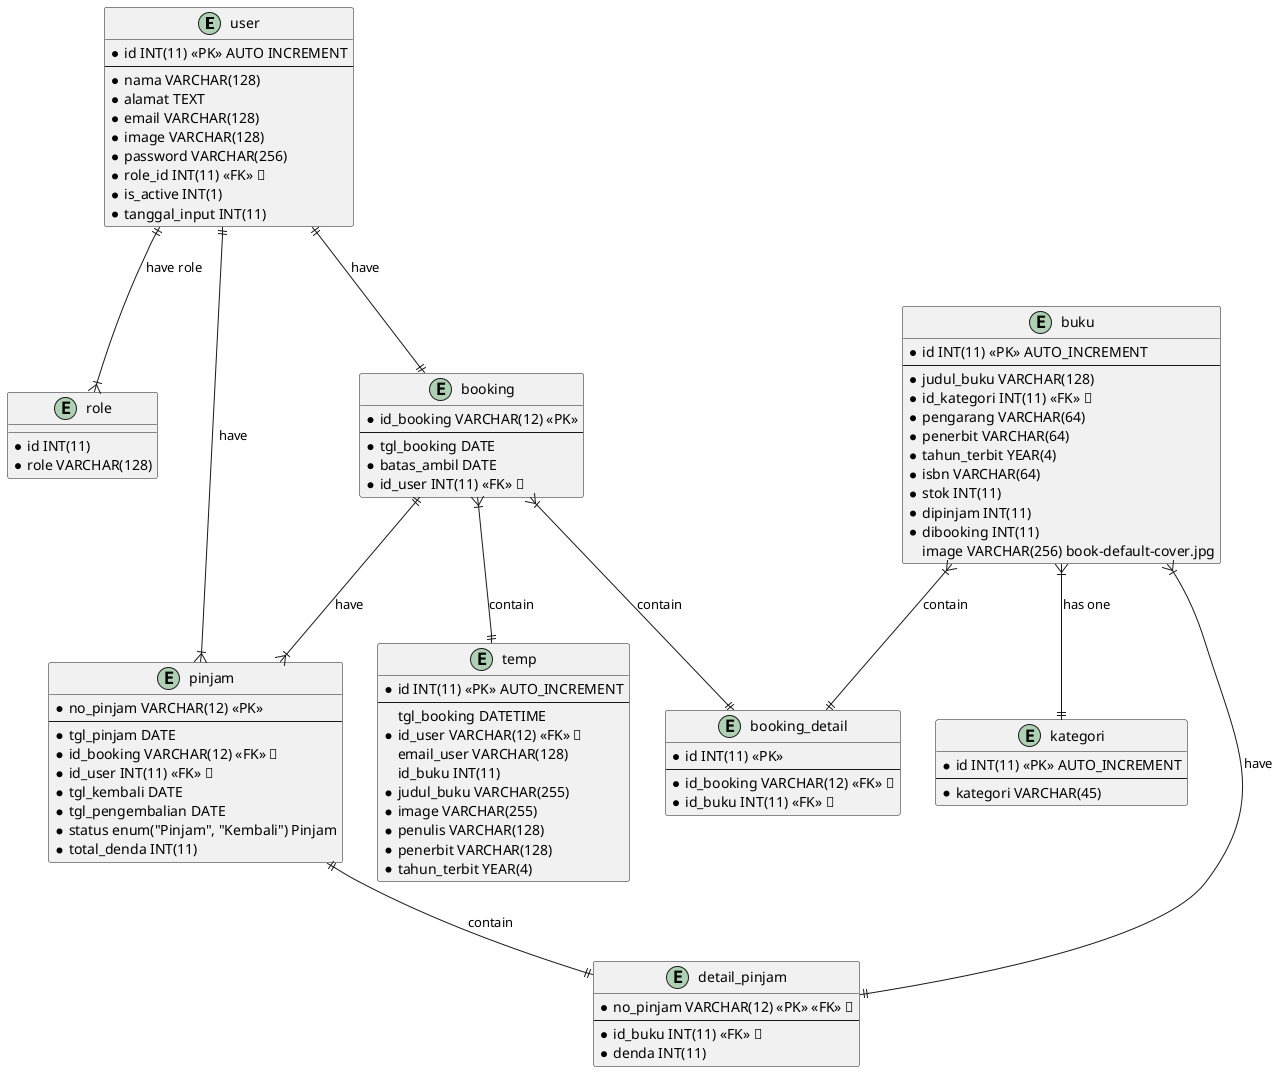 @startuml pustaka-booking

entity user {
    * id INT(11) <<PK>> AUTO INCREMENT
    --
    * nama VARCHAR(128) 
    * alamat TEXT
    * email VARCHAR(128)
    * image VARCHAR(128)
    * password VARCHAR(256)
    * role_id INT(11) <<FK>> 🔑
    * is_active INT(1)
    * tanggal_input INT(11)
}

entity role {
    * id INT(11)
    * role VARCHAR(128)
}

entity kategori {
    * id INT(11) <<PK>> AUTO_INCREMENT
    --
    * kategori VARCHAR(45)
}

entity buku {
    * id INT(11) <<PK>> AUTO_INCREMENT
    --
    * judul_buku VARCHAR(128)
    * id_kategori INT(11) <<FK>> 🔑
    * pengarang VARCHAR(64)
    * penerbit VARCHAR(64)
    * tahun_terbit YEAR(4)
    * isbn VARCHAR(64)
    * stok INT(11)
    * dipinjam INT(11)
    * dibooking INT(11)
      image VARCHAR(256) book-default-cover.jpg
}

entity temp {
    * id INT(11) <<PK>> AUTO_INCREMENT
    --
      tgl_booking DATETIME
    * id_user VARCHAR(12) <<FK>> 🔑
      email_user VARCHAR(128)
      id_buku INT(11)
    * judul_buku VARCHAR(255)
    * image VARCHAR(255)
    * penulis VARCHAR(128)
    * penerbit VARCHAR(128)
    * tahun_terbit YEAR(4)
}

entity booking {
    * id_booking VARCHAR(12) <<PK>>
    --
    * tgl_booking DATE
    * batas_ambil DATE
    * id_user INT(11) <<FK>> 🔑
}

entity booking_detail {
    * id INT(11) <<PK>>
    --
    * id_booking VARCHAR(12) <<FK>> 🔑
    * id_buku INT(11) <<FK>> 🔑
}

entity pinjam {
    * no_pinjam VARCHAR(12) <<PK>>
    --
    * tgl_pinjam DATE
    * id_booking VARCHAR(12) <<FK>> 🔑
    * id_user INT(11) <<FK>> 🔑
    * tgl_kembali DATE
    * tgl_pengembalian DATE
    * status enum("Pinjam", "Kembali") Pinjam
    * total_denda INT(11)
}

entity detail_pinjam {
    * no_pinjam VARCHAR(12) <<PK>> <<FK>> 🔑
    --
    * id_buku INT(11) <<FK>> 🔑
    * denda INT(11)
}

user ||--|{ role : have role
user ||--|| booking : have
user ||--|{ pinjam : have
booking ||--|{ pinjam : have
booking }|--|| booking_detail : contain
booking }|--|| temp : contain
buku }|--|| booking_detail : contain
buku }|--|| detail_pinjam : have

buku }|--|| kategori : has one
pinjam ||--|| detail_pinjam : contain

@enduml